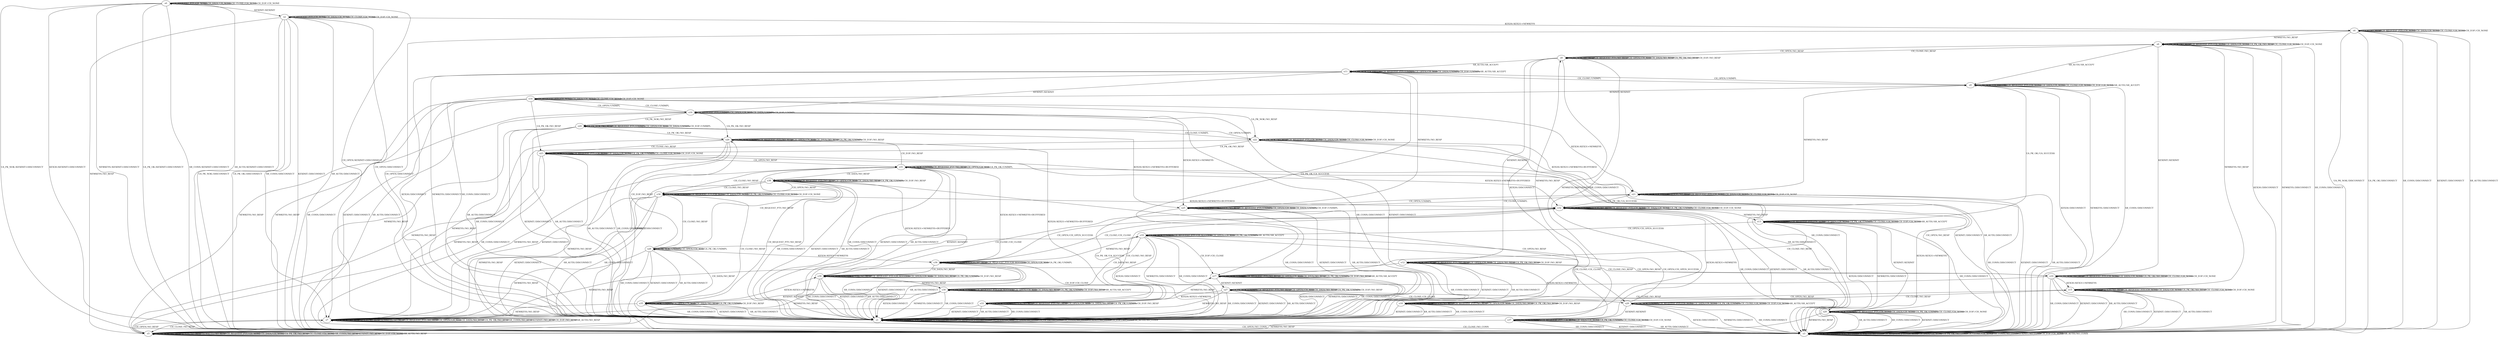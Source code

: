 digraph G {
label=""
s0
s1
s2
s3
s4
s5
s6
s7
s8
s9
s10
s11
s12
s13
s14
s15
s16
s17
s18
s19
s20
s21
s22
s23
s24
s25
s26
s27
s28
s29
s30
s31
s32
s33
s34
s35
s36
s37
s38
s39
s0 [label="s0"];
s0 -> s3[label=<<table border="0" cellpadding="1" cellspacing="0"><tr><td>UA_PK_NOK</td><td>/</td><td>KEXINIT+DISCONNECT</td></tr></table>>]
s0 -> s3[label=<<table border="0" cellpadding="1" cellspacing="0"><tr><td>KEX30</td><td>/</td><td>KEXINIT+DISCONNECT</td></tr></table>>]
s0 -> s3[label=<<table border="0" cellpadding="1" cellspacing="0"><tr><td>NEWKEYS</td><td>/</td><td>KEXINIT+DISCONNECT</td></tr></table>>]
s0 -> s0[label=<<table border="0" cellpadding="1" cellspacing="0"><tr><td>CH_REQUEST_PTY</td><td>/</td><td>CH_NONE</td></tr></table>>]
s0 -> s1[label=<<table border="0" cellpadding="1" cellspacing="0"><tr><td>CH_OPEN</td><td>/</td><td>KEXINIT+DISCONNECT</td></tr></table>>]
s0 -> s0[label=<<table border="0" cellpadding="1" cellspacing="0"><tr><td>CH_DATA</td><td>/</td><td>CH_NONE</td></tr></table>>]
s0 -> s3[label=<<table border="0" cellpadding="1" cellspacing="0"><tr><td>UA_PK_OK</td><td>/</td><td>KEXINIT+DISCONNECT</td></tr></table>>]
s0 -> s0[label=<<table border="0" cellpadding="1" cellspacing="0"><tr><td>CH_CLOSE</td><td>/</td><td>CH_NONE</td></tr></table>>]
s0 -> s3[label=<<table border="0" cellpadding="1" cellspacing="0"><tr><td>SR_CONN</td><td>/</td><td>KEXINIT+DISCONNECT</td></tr></table>>]
s0 -> s2[label=<<table border="0" cellpadding="1" cellspacing="0"><tr><td>KEXINIT</td><td>/</td><td>KEXINIT</td></tr></table>>]
s0 -> s0[label=<<table border="0" cellpadding="1" cellspacing="0"><tr><td>CH_EOF</td><td>/</td><td>CH_NONE</td></tr></table>>]
s0 -> s3[label=<<table border="0" cellpadding="1" cellspacing="0"><tr><td>SR_AUTH</td><td>/</td><td>KEXINIT+DISCONNECT</td></tr></table>>]
s1 [label="s1"];
s1 -> s1[label=<<table border="0" cellpadding="1" cellspacing="0"><tr><td>UA_PK_NOK</td><td>/</td><td>NO_CONN</td></tr></table>>]
s1 -> s1[label=<<table border="0" cellpadding="1" cellspacing="0"><tr><td>KEX30</td><td>/</td><td>NO_CONN</td></tr></table>>]
s1 -> s1[label=<<table border="0" cellpadding="1" cellspacing="0"><tr><td>NEWKEYS</td><td>/</td><td>NO_CONN</td></tr></table>>]
s1 -> s1[label=<<table border="0" cellpadding="1" cellspacing="0"><tr><td>CH_REQUEST_PTY</td><td>/</td><td>NO_CONN</td></tr></table>>]
s1 -> s1[label=<<table border="0" cellpadding="1" cellspacing="0"><tr><td>CH_OPEN</td><td>/</td><td>CH_MAX</td></tr></table>>]
s1 -> s1[label=<<table border="0" cellpadding="1" cellspacing="0"><tr><td>CH_DATA</td><td>/</td><td>NO_CONN</td></tr></table>>]
s1 -> s1[label=<<table border="0" cellpadding="1" cellspacing="0"><tr><td>UA_PK_OK</td><td>/</td><td>NO_CONN</td></tr></table>>]
s1 -> s3[label=<<table border="0" cellpadding="1" cellspacing="0"><tr><td>CH_CLOSE</td><td>/</td><td>NO_CONN</td></tr></table>>]
s1 -> s1[label=<<table border="0" cellpadding="1" cellspacing="0"><tr><td>SR_CONN</td><td>/</td><td>NO_CONN</td></tr></table>>]
s1 -> s1[label=<<table border="0" cellpadding="1" cellspacing="0"><tr><td>KEXINIT</td><td>/</td><td>NO_CONN</td></tr></table>>]
s1 -> s1[label=<<table border="0" cellpadding="1" cellspacing="0"><tr><td>CH_EOF</td><td>/</td><td>NO_CONN</td></tr></table>>]
s1 -> s1[label=<<table border="0" cellpadding="1" cellspacing="0"><tr><td>SR_AUTH</td><td>/</td><td>NO_CONN</td></tr></table>>]
s2 [label="s2"];
s2 -> s3[label=<<table border="0" cellpadding="1" cellspacing="0"><tr><td>UA_PK_NOK</td><td>/</td><td>DISCONNECT</td></tr></table>>]
s2 -> s4[label=<<table border="0" cellpadding="1" cellspacing="0"><tr><td>KEX30</td><td>/</td><td>KEX31+NEWKEYS</td></tr></table>>]
s2 -> s5[label=<<table border="0" cellpadding="1" cellspacing="0"><tr><td>NEWKEYS</td><td>/</td><td>NO_RESP</td></tr></table>>]
s2 -> s2[label=<<table border="0" cellpadding="1" cellspacing="0"><tr><td>CH_REQUEST_PTY</td><td>/</td><td>CH_NONE</td></tr></table>>]
s2 -> s1[label=<<table border="0" cellpadding="1" cellspacing="0"><tr><td>CH_OPEN</td><td>/</td><td>DISCONNECT</td></tr></table>>]
s2 -> s2[label=<<table border="0" cellpadding="1" cellspacing="0"><tr><td>CH_DATA</td><td>/</td><td>CH_NONE</td></tr></table>>]
s2 -> s3[label=<<table border="0" cellpadding="1" cellspacing="0"><tr><td>UA_PK_OK</td><td>/</td><td>DISCONNECT</td></tr></table>>]
s2 -> s2[label=<<table border="0" cellpadding="1" cellspacing="0"><tr><td>CH_CLOSE</td><td>/</td><td>CH_NONE</td></tr></table>>]
s2 -> s3[label=<<table border="0" cellpadding="1" cellspacing="0"><tr><td>SR_CONN</td><td>/</td><td>DISCONNECT</td></tr></table>>]
s2 -> s3[label=<<table border="0" cellpadding="1" cellspacing="0"><tr><td>KEXINIT</td><td>/</td><td>DISCONNECT</td></tr></table>>]
s2 -> s2[label=<<table border="0" cellpadding="1" cellspacing="0"><tr><td>CH_EOF</td><td>/</td><td>CH_NONE</td></tr></table>>]
s2 -> s3[label=<<table border="0" cellpadding="1" cellspacing="0"><tr><td>SR_AUTH</td><td>/</td><td>DISCONNECT</td></tr></table>>]
s3 [label="s3"];
s3 -> s3[label=<<table border="0" cellpadding="1" cellspacing="0"><tr><td>UA_PK_NOK</td><td>/</td><td>NO_CONN</td></tr></table>>]
s3 -> s3[label=<<table border="0" cellpadding="1" cellspacing="0"><tr><td>KEX30</td><td>/</td><td>NO_CONN</td></tr></table>>]
s3 -> s3[label=<<table border="0" cellpadding="1" cellspacing="0"><tr><td>NEWKEYS</td><td>/</td><td>NO_CONN</td></tr></table>>]
s3 -> s3[label=<<table border="0" cellpadding="1" cellspacing="0"><tr><td>CH_REQUEST_PTY</td><td>/</td><td>CH_NONE</td></tr></table>>]
s3 -> s1[label=<<table border="0" cellpadding="1" cellspacing="0"><tr><td>CH_OPEN</td><td>/</td><td>NO_CONN</td></tr></table>>]
s3 -> s3[label=<<table border="0" cellpadding="1" cellspacing="0"><tr><td>CH_DATA</td><td>/</td><td>CH_NONE</td></tr></table>>]
s3 -> s3[label=<<table border="0" cellpadding="1" cellspacing="0"><tr><td>UA_PK_OK</td><td>/</td><td>NO_CONN</td></tr></table>>]
s3 -> s3[label=<<table border="0" cellpadding="1" cellspacing="0"><tr><td>CH_CLOSE</td><td>/</td><td>CH_NONE</td></tr></table>>]
s3 -> s3[label=<<table border="0" cellpadding="1" cellspacing="0"><tr><td>SR_CONN</td><td>/</td><td>NO_CONN</td></tr></table>>]
s3 -> s3[label=<<table border="0" cellpadding="1" cellspacing="0"><tr><td>KEXINIT</td><td>/</td><td>NO_CONN</td></tr></table>>]
s3 -> s3[label=<<table border="0" cellpadding="1" cellspacing="0"><tr><td>CH_EOF</td><td>/</td><td>CH_NONE</td></tr></table>>]
s3 -> s3[label=<<table border="0" cellpadding="1" cellspacing="0"><tr><td>SR_AUTH</td><td>/</td><td>NO_CONN</td></tr></table>>]
s4 [label="s4"];
s4 -> s3[label=<<table border="0" cellpadding="1" cellspacing="0"><tr><td>UA_PK_NOK</td><td>/</td><td>DISCONNECT</td></tr></table>>]
s4 -> s4[label=<<table border="0" cellpadding="1" cellspacing="0"><tr><td>KEX30</td><td>/</td><td>NO_RESP</td></tr></table>>]
s4 -> s6[label=<<table border="0" cellpadding="1" cellspacing="0"><tr><td>NEWKEYS</td><td>/</td><td>NO_RESP</td></tr></table>>]
s4 -> s4[label=<<table border="0" cellpadding="1" cellspacing="0"><tr><td>CH_REQUEST_PTY</td><td>/</td><td>CH_NONE</td></tr></table>>]
s4 -> s1[label=<<table border="0" cellpadding="1" cellspacing="0"><tr><td>CH_OPEN</td><td>/</td><td>DISCONNECT</td></tr></table>>]
s4 -> s4[label=<<table border="0" cellpadding="1" cellspacing="0"><tr><td>CH_DATA</td><td>/</td><td>CH_NONE</td></tr></table>>]
s4 -> s3[label=<<table border="0" cellpadding="1" cellspacing="0"><tr><td>UA_PK_OK</td><td>/</td><td>DISCONNECT</td></tr></table>>]
s4 -> s4[label=<<table border="0" cellpadding="1" cellspacing="0"><tr><td>CH_CLOSE</td><td>/</td><td>CH_NONE</td></tr></table>>]
s4 -> s3[label=<<table border="0" cellpadding="1" cellspacing="0"><tr><td>SR_CONN</td><td>/</td><td>DISCONNECT</td></tr></table>>]
s4 -> s3[label=<<table border="0" cellpadding="1" cellspacing="0"><tr><td>KEXINIT</td><td>/</td><td>DISCONNECT</td></tr></table>>]
s4 -> s4[label=<<table border="0" cellpadding="1" cellspacing="0"><tr><td>CH_EOF</td><td>/</td><td>CH_NONE</td></tr></table>>]
s4 -> s3[label=<<table border="0" cellpadding="1" cellspacing="0"><tr><td>SR_AUTH</td><td>/</td><td>DISCONNECT</td></tr></table>>]
s5 [label="s5"];
s5 -> s5[label=<<table border="0" cellpadding="1" cellspacing="0"><tr><td>UA_PK_NOK</td><td>/</td><td>NO_RESP</td></tr></table>>]
s5 -> s5[label=<<table border="0" cellpadding="1" cellspacing="0"><tr><td>KEX30</td><td>/</td><td>NO_RESP</td></tr></table>>]
s5 -> s5[label=<<table border="0" cellpadding="1" cellspacing="0"><tr><td>NEWKEYS</td><td>/</td><td>NO_RESP</td></tr></table>>]
s5 -> s5[label=<<table border="0" cellpadding="1" cellspacing="0"><tr><td>CH_REQUEST_PTY</td><td>/</td><td>CH_NONE</td></tr></table>>]
s5 -> s7[label=<<table border="0" cellpadding="1" cellspacing="0"><tr><td>CH_OPEN</td><td>/</td><td>NO_RESP</td></tr></table>>]
s5 -> s5[label=<<table border="0" cellpadding="1" cellspacing="0"><tr><td>CH_DATA</td><td>/</td><td>CH_NONE</td></tr></table>>]
s5 -> s5[label=<<table border="0" cellpadding="1" cellspacing="0"><tr><td>UA_PK_OK</td><td>/</td><td>NO_RESP</td></tr></table>>]
s5 -> s5[label=<<table border="0" cellpadding="1" cellspacing="0"><tr><td>CH_CLOSE</td><td>/</td><td>CH_NONE</td></tr></table>>]
s5 -> s5[label=<<table border="0" cellpadding="1" cellspacing="0"><tr><td>SR_CONN</td><td>/</td><td>NO_RESP</td></tr></table>>]
s5 -> s5[label=<<table border="0" cellpadding="1" cellspacing="0"><tr><td>KEXINIT</td><td>/</td><td>NO_RESP</td></tr></table>>]
s5 -> s5[label=<<table border="0" cellpadding="1" cellspacing="0"><tr><td>CH_EOF</td><td>/</td><td>CH_NONE</td></tr></table>>]
s5 -> s5[label=<<table border="0" cellpadding="1" cellspacing="0"><tr><td>SR_AUTH</td><td>/</td><td>NO_RESP</td></tr></table>>]
s6 [label="s6"];
s6 -> s6[label=<<table border="0" cellpadding="1" cellspacing="0"><tr><td>UA_PK_NOK</td><td>/</td><td>NO_RESP</td></tr></table>>]
s6 -> s3[label=<<table border="0" cellpadding="1" cellspacing="0"><tr><td>KEX30</td><td>/</td><td>DISCONNECT</td></tr></table>>]
s6 -> s3[label=<<table border="0" cellpadding="1" cellspacing="0"><tr><td>NEWKEYS</td><td>/</td><td>DISCONNECT</td></tr></table>>]
s6 -> s6[label=<<table border="0" cellpadding="1" cellspacing="0"><tr><td>CH_REQUEST_PTY</td><td>/</td><td>CH_NONE</td></tr></table>>]
s6 -> s8[label=<<table border="0" cellpadding="1" cellspacing="0"><tr><td>CH_OPEN</td><td>/</td><td>NO_RESP</td></tr></table>>]
s6 -> s6[label=<<table border="0" cellpadding="1" cellspacing="0"><tr><td>CH_DATA</td><td>/</td><td>CH_NONE</td></tr></table>>]
s6 -> s6[label=<<table border="0" cellpadding="1" cellspacing="0"><tr><td>UA_PK_OK</td><td>/</td><td>NO_RESP</td></tr></table>>]
s6 -> s6[label=<<table border="0" cellpadding="1" cellspacing="0"><tr><td>CH_CLOSE</td><td>/</td><td>CH_NONE</td></tr></table>>]
s6 -> s3[label=<<table border="0" cellpadding="1" cellspacing="0"><tr><td>SR_CONN</td><td>/</td><td>DISCONNECT</td></tr></table>>]
s6 -> s10[label=<<table border="0" cellpadding="1" cellspacing="0"><tr><td>KEXINIT</td><td>/</td><td>KEXINIT</td></tr></table>>]
s6 -> s6[label=<<table border="0" cellpadding="1" cellspacing="0"><tr><td>CH_EOF</td><td>/</td><td>CH_NONE</td></tr></table>>]
s6 -> s9[label=<<table border="0" cellpadding="1" cellspacing="0"><tr><td>SR_AUTH</td><td>/</td><td>SR_ACCEPT</td></tr></table>>]
s7 [label="s7"];
s7 -> s7[label=<<table border="0" cellpadding="1" cellspacing="0"><tr><td>UA_PK_NOK</td><td>/</td><td>NO_RESP</td></tr></table>>]
s7 -> s7[label=<<table border="0" cellpadding="1" cellspacing="0"><tr><td>KEX30</td><td>/</td><td>NO_RESP</td></tr></table>>]
s7 -> s7[label=<<table border="0" cellpadding="1" cellspacing="0"><tr><td>NEWKEYS</td><td>/</td><td>NO_RESP</td></tr></table>>]
s7 -> s7[label=<<table border="0" cellpadding="1" cellspacing="0"><tr><td>CH_REQUEST_PTY</td><td>/</td><td>NO_RESP</td></tr></table>>]
s7 -> s7[label=<<table border="0" cellpadding="1" cellspacing="0"><tr><td>CH_OPEN</td><td>/</td><td>CH_MAX</td></tr></table>>]
s7 -> s7[label=<<table border="0" cellpadding="1" cellspacing="0"><tr><td>CH_DATA</td><td>/</td><td>NO_RESP</td></tr></table>>]
s7 -> s7[label=<<table border="0" cellpadding="1" cellspacing="0"><tr><td>UA_PK_OK</td><td>/</td><td>NO_RESP</td></tr></table>>]
s7 -> s5[label=<<table border="0" cellpadding="1" cellspacing="0"><tr><td>CH_CLOSE</td><td>/</td><td>NO_RESP</td></tr></table>>]
s7 -> s7[label=<<table border="0" cellpadding="1" cellspacing="0"><tr><td>SR_CONN</td><td>/</td><td>NO_RESP</td></tr></table>>]
s7 -> s7[label=<<table border="0" cellpadding="1" cellspacing="0"><tr><td>KEXINIT</td><td>/</td><td>NO_RESP</td></tr></table>>]
s7 -> s7[label=<<table border="0" cellpadding="1" cellspacing="0"><tr><td>CH_EOF</td><td>/</td><td>NO_RESP</td></tr></table>>]
s7 -> s7[label=<<table border="0" cellpadding="1" cellspacing="0"><tr><td>SR_AUTH</td><td>/</td><td>NO_RESP</td></tr></table>>]
s8 [label="s8"];
s8 -> s8[label=<<table border="0" cellpadding="1" cellspacing="0"><tr><td>UA_PK_NOK</td><td>/</td><td>NO_RESP</td></tr></table>>]
s8 -> s1[label=<<table border="0" cellpadding="1" cellspacing="0"><tr><td>KEX30</td><td>/</td><td>DISCONNECT</td></tr></table>>]
s8 -> s1[label=<<table border="0" cellpadding="1" cellspacing="0"><tr><td>NEWKEYS</td><td>/</td><td>DISCONNECT</td></tr></table>>]
s8 -> s8[label=<<table border="0" cellpadding="1" cellspacing="0"><tr><td>CH_REQUEST_PTY</td><td>/</td><td>NO_RESP</td></tr></table>>]
s8 -> s8[label=<<table border="0" cellpadding="1" cellspacing="0"><tr><td>CH_OPEN</td><td>/</td><td>CH_MAX</td></tr></table>>]
s8 -> s8[label=<<table border="0" cellpadding="1" cellspacing="0"><tr><td>CH_DATA</td><td>/</td><td>NO_RESP</td></tr></table>>]
s8 -> s8[label=<<table border="0" cellpadding="1" cellspacing="0"><tr><td>UA_PK_OK</td><td>/</td><td>NO_RESP</td></tr></table>>]
s8 -> s6[label=<<table border="0" cellpadding="1" cellspacing="0"><tr><td>CH_CLOSE</td><td>/</td><td>NO_RESP</td></tr></table>>]
s8 -> s1[label=<<table border="0" cellpadding="1" cellspacing="0"><tr><td>SR_CONN</td><td>/</td><td>DISCONNECT</td></tr></table>>]
s8 -> s12[label=<<table border="0" cellpadding="1" cellspacing="0"><tr><td>KEXINIT</td><td>/</td><td>KEXINIT</td></tr></table>>]
s8 -> s8[label=<<table border="0" cellpadding="1" cellspacing="0"><tr><td>CH_EOF</td><td>/</td><td>NO_RESP</td></tr></table>>]
s8 -> s11[label=<<table border="0" cellpadding="1" cellspacing="0"><tr><td>SR_AUTH</td><td>/</td><td>SR_ACCEPT</td></tr></table>>]
s9 [label="s9"];
s9 -> s9[label=<<table border="0" cellpadding="1" cellspacing="0"><tr><td>UA_PK_NOK</td><td>/</td><td>UA_FAILURE</td></tr></table>>]
s9 -> s3[label=<<table border="0" cellpadding="1" cellspacing="0"><tr><td>KEX30</td><td>/</td><td>DISCONNECT</td></tr></table>>]
s9 -> s3[label=<<table border="0" cellpadding="1" cellspacing="0"><tr><td>NEWKEYS</td><td>/</td><td>DISCONNECT</td></tr></table>>]
s9 -> s9[label=<<table border="0" cellpadding="1" cellspacing="0"><tr><td>CH_REQUEST_PTY</td><td>/</td><td>CH_NONE</td></tr></table>>]
s9 -> s11[label=<<table border="0" cellpadding="1" cellspacing="0"><tr><td>CH_OPEN</td><td>/</td><td>UNIMPL</td></tr></table>>]
s9 -> s9[label=<<table border="0" cellpadding="1" cellspacing="0"><tr><td>CH_DATA</td><td>/</td><td>CH_NONE</td></tr></table>>]
s9 -> s13[label=<<table border="0" cellpadding="1" cellspacing="0"><tr><td>UA_PK_OK</td><td>/</td><td>UA_SUCCESS</td></tr></table>>]
s9 -> s9[label=<<table border="0" cellpadding="1" cellspacing="0"><tr><td>CH_CLOSE</td><td>/</td><td>CH_NONE</td></tr></table>>]
s9 -> s3[label=<<table border="0" cellpadding="1" cellspacing="0"><tr><td>SR_CONN</td><td>/</td><td>DISCONNECT</td></tr></table>>]
s9 -> s14[label=<<table border="0" cellpadding="1" cellspacing="0"><tr><td>KEXINIT</td><td>/</td><td>KEXINIT</td></tr></table>>]
s9 -> s9[label=<<table border="0" cellpadding="1" cellspacing="0"><tr><td>CH_EOF</td><td>/</td><td>CH_NONE</td></tr></table>>]
s9 -> s9[label=<<table border="0" cellpadding="1" cellspacing="0"><tr><td>SR_AUTH</td><td>/</td><td>SR_ACCEPT</td></tr></table>>]
s10 [label="s10"];
s10 -> s10[label=<<table border="0" cellpadding="1" cellspacing="0"><tr><td>UA_PK_NOK</td><td>/</td><td>NO_RESP</td></tr></table>>]
s10 -> s15[label=<<table border="0" cellpadding="1" cellspacing="0"><tr><td>KEX30</td><td>/</td><td>KEX31+NEWKEYS</td></tr></table>>]
s10 -> s5[label=<<table border="0" cellpadding="1" cellspacing="0"><tr><td>NEWKEYS</td><td>/</td><td>NO_RESP</td></tr></table>>]
s10 -> s10[label=<<table border="0" cellpadding="1" cellspacing="0"><tr><td>CH_REQUEST_PTY</td><td>/</td><td>CH_NONE</td></tr></table>>]
s10 -> s12[label=<<table border="0" cellpadding="1" cellspacing="0"><tr><td>CH_OPEN</td><td>/</td><td>NO_RESP</td></tr></table>>]
s10 -> s10[label=<<table border="0" cellpadding="1" cellspacing="0"><tr><td>CH_DATA</td><td>/</td><td>CH_NONE</td></tr></table>>]
s10 -> s10[label=<<table border="0" cellpadding="1" cellspacing="0"><tr><td>UA_PK_OK</td><td>/</td><td>NO_RESP</td></tr></table>>]
s10 -> s10[label=<<table border="0" cellpadding="1" cellspacing="0"><tr><td>CH_CLOSE</td><td>/</td><td>CH_NONE</td></tr></table>>]
s10 -> s3[label=<<table border="0" cellpadding="1" cellspacing="0"><tr><td>SR_CONN</td><td>/</td><td>DISCONNECT</td></tr></table>>]
s10 -> s3[label=<<table border="0" cellpadding="1" cellspacing="0"><tr><td>KEXINIT</td><td>/</td><td>DISCONNECT</td></tr></table>>]
s10 -> s10[label=<<table border="0" cellpadding="1" cellspacing="0"><tr><td>CH_EOF</td><td>/</td><td>CH_NONE</td></tr></table>>]
s10 -> s3[label=<<table border="0" cellpadding="1" cellspacing="0"><tr><td>SR_AUTH</td><td>/</td><td>DISCONNECT</td></tr></table>>]
s11 [label="s11"];
s11 -> s11[label=<<table border="0" cellpadding="1" cellspacing="0"><tr><td>UA_PK_NOK</td><td>/</td><td>UA_FAILURE</td></tr></table>>]
s11 -> s1[label=<<table border="0" cellpadding="1" cellspacing="0"><tr><td>KEX30</td><td>/</td><td>DISCONNECT</td></tr></table>>]
s11 -> s1[label=<<table border="0" cellpadding="1" cellspacing="0"><tr><td>NEWKEYS</td><td>/</td><td>DISCONNECT</td></tr></table>>]
s11 -> s11[label=<<table border="0" cellpadding="1" cellspacing="0"><tr><td>CH_REQUEST_PTY</td><td>/</td><td>UNIMPL</td></tr></table>>]
s11 -> s11[label=<<table border="0" cellpadding="1" cellspacing="0"><tr><td>CH_OPEN</td><td>/</td><td>CH_MAX</td></tr></table>>]
s11 -> s11[label=<<table border="0" cellpadding="1" cellspacing="0"><tr><td>CH_DATA</td><td>/</td><td>UNIMPL</td></tr></table>>]
s11 -> s17[label=<<table border="0" cellpadding="1" cellspacing="0"><tr><td>UA_PK_OK</td><td>/</td><td>UA_SUCCESS</td></tr></table>>]
s11 -> s9[label=<<table border="0" cellpadding="1" cellspacing="0"><tr><td>CH_CLOSE</td><td>/</td><td>UNIMPL</td></tr></table>>]
s11 -> s1[label=<<table border="0" cellpadding="1" cellspacing="0"><tr><td>SR_CONN</td><td>/</td><td>DISCONNECT</td></tr></table>>]
s11 -> s16[label=<<table border="0" cellpadding="1" cellspacing="0"><tr><td>KEXINIT</td><td>/</td><td>KEXINIT</td></tr></table>>]
s11 -> s11[label=<<table border="0" cellpadding="1" cellspacing="0"><tr><td>CH_EOF</td><td>/</td><td>UNIMPL</td></tr></table>>]
s11 -> s11[label=<<table border="0" cellpadding="1" cellspacing="0"><tr><td>SR_AUTH</td><td>/</td><td>SR_ACCEPT</td></tr></table>>]
s12 [label="s12"];
s12 -> s12[label=<<table border="0" cellpadding="1" cellspacing="0"><tr><td>UA_PK_NOK</td><td>/</td><td>NO_RESP</td></tr></table>>]
s12 -> s18[label=<<table border="0" cellpadding="1" cellspacing="0"><tr><td>KEX30</td><td>/</td><td>KEX31+NEWKEYS</td></tr></table>>]
s12 -> s7[label=<<table border="0" cellpadding="1" cellspacing="0"><tr><td>NEWKEYS</td><td>/</td><td>NO_RESP</td></tr></table>>]
s12 -> s12[label=<<table border="0" cellpadding="1" cellspacing="0"><tr><td>CH_REQUEST_PTY</td><td>/</td><td>NO_RESP</td></tr></table>>]
s12 -> s12[label=<<table border="0" cellpadding="1" cellspacing="0"><tr><td>CH_OPEN</td><td>/</td><td>CH_MAX</td></tr></table>>]
s12 -> s12[label=<<table border="0" cellpadding="1" cellspacing="0"><tr><td>CH_DATA</td><td>/</td><td>NO_RESP</td></tr></table>>]
s12 -> s12[label=<<table border="0" cellpadding="1" cellspacing="0"><tr><td>UA_PK_OK</td><td>/</td><td>NO_RESP</td></tr></table>>]
s12 -> s10[label=<<table border="0" cellpadding="1" cellspacing="0"><tr><td>CH_CLOSE</td><td>/</td><td>NO_RESP</td></tr></table>>]
s12 -> s1[label=<<table border="0" cellpadding="1" cellspacing="0"><tr><td>SR_CONN</td><td>/</td><td>DISCONNECT</td></tr></table>>]
s12 -> s1[label=<<table border="0" cellpadding="1" cellspacing="0"><tr><td>KEXINIT</td><td>/</td><td>DISCONNECT</td></tr></table>>]
s12 -> s12[label=<<table border="0" cellpadding="1" cellspacing="0"><tr><td>CH_EOF</td><td>/</td><td>NO_RESP</td></tr></table>>]
s12 -> s1[label=<<table border="0" cellpadding="1" cellspacing="0"><tr><td>SR_AUTH</td><td>/</td><td>DISCONNECT</td></tr></table>>]
s13 [label="s13"];
s13 -> s13[label=<<table border="0" cellpadding="1" cellspacing="0"><tr><td>UA_PK_NOK</td><td>/</td><td>UNIMPL</td></tr></table>>]
s13 -> s3[label=<<table border="0" cellpadding="1" cellspacing="0"><tr><td>KEX30</td><td>/</td><td>DISCONNECT</td></tr></table>>]
s13 -> s3[label=<<table border="0" cellpadding="1" cellspacing="0"><tr><td>NEWKEYS</td><td>/</td><td>DISCONNECT</td></tr></table>>]
s13 -> s13[label=<<table border="0" cellpadding="1" cellspacing="0"><tr><td>CH_REQUEST_PTY</td><td>/</td><td>CH_NONE</td></tr></table>>]
s13 -> s19[label=<<table border="0" cellpadding="1" cellspacing="0"><tr><td>CH_OPEN</td><td>/</td><td>CH_OPEN_SUCCESS</td></tr></table>>]
s13 -> s13[label=<<table border="0" cellpadding="1" cellspacing="0"><tr><td>CH_DATA</td><td>/</td><td>CH_NONE</td></tr></table>>]
s13 -> s13[label=<<table border="0" cellpadding="1" cellspacing="0"><tr><td>UA_PK_OK</td><td>/</td><td>UNIMPL</td></tr></table>>]
s13 -> s13[label=<<table border="0" cellpadding="1" cellspacing="0"><tr><td>CH_CLOSE</td><td>/</td><td>CH_NONE</td></tr></table>>]
s13 -> s3[label=<<table border="0" cellpadding="1" cellspacing="0"><tr><td>SR_CONN</td><td>/</td><td>DISCONNECT</td></tr></table>>]
s13 -> s20[label=<<table border="0" cellpadding="1" cellspacing="0"><tr><td>KEXINIT</td><td>/</td><td>KEXINIT</td></tr></table>>]
s13 -> s13[label=<<table border="0" cellpadding="1" cellspacing="0"><tr><td>CH_EOF</td><td>/</td><td>CH_NONE</td></tr></table>>]
s13 -> s13[label=<<table border="0" cellpadding="1" cellspacing="0"><tr><td>SR_AUTH</td><td>/</td><td>SR_ACCEPT</td></tr></table>>]
s14 [label="s14"];
s14 -> s22[label=<<table border="0" cellpadding="1" cellspacing="0"><tr><td>UA_PK_NOK</td><td>/</td><td>NO_RESP</td></tr></table>>]
s14 -> s21[label=<<table border="0" cellpadding="1" cellspacing="0"><tr><td>KEX30</td><td>/</td><td>KEX31+NEWKEYS</td></tr></table>>]
s14 -> s5[label=<<table border="0" cellpadding="1" cellspacing="0"><tr><td>NEWKEYS</td><td>/</td><td>NO_RESP</td></tr></table>>]
s14 -> s14[label=<<table border="0" cellpadding="1" cellspacing="0"><tr><td>CH_REQUEST_PTY</td><td>/</td><td>CH_NONE</td></tr></table>>]
s14 -> s16[label=<<table border="0" cellpadding="1" cellspacing="0"><tr><td>CH_OPEN</td><td>/</td><td>UNIMPL</td></tr></table>>]
s14 -> s14[label=<<table border="0" cellpadding="1" cellspacing="0"><tr><td>CH_DATA</td><td>/</td><td>CH_NONE</td></tr></table>>]
s14 -> s23[label=<<table border="0" cellpadding="1" cellspacing="0"><tr><td>UA_PK_OK</td><td>/</td><td>NO_RESP</td></tr></table>>]
s14 -> s14[label=<<table border="0" cellpadding="1" cellspacing="0"><tr><td>CH_CLOSE</td><td>/</td><td>CH_NONE</td></tr></table>>]
s14 -> s3[label=<<table border="0" cellpadding="1" cellspacing="0"><tr><td>SR_CONN</td><td>/</td><td>DISCONNECT</td></tr></table>>]
s14 -> s3[label=<<table border="0" cellpadding="1" cellspacing="0"><tr><td>KEXINIT</td><td>/</td><td>DISCONNECT</td></tr></table>>]
s14 -> s14[label=<<table border="0" cellpadding="1" cellspacing="0"><tr><td>CH_EOF</td><td>/</td><td>CH_NONE</td></tr></table>>]
s14 -> s3[label=<<table border="0" cellpadding="1" cellspacing="0"><tr><td>SR_AUTH</td><td>/</td><td>DISCONNECT</td></tr></table>>]
s15 [label="s15"];
s15 -> s15[label=<<table border="0" cellpadding="1" cellspacing="0"><tr><td>UA_PK_NOK</td><td>/</td><td>NO_RESP</td></tr></table>>]
s15 -> s15[label=<<table border="0" cellpadding="1" cellspacing="0"><tr><td>KEX30</td><td>/</td><td>NO_RESP</td></tr></table>>]
s15 -> s6[label=<<table border="0" cellpadding="1" cellspacing="0"><tr><td>NEWKEYS</td><td>/</td><td>NO_RESP</td></tr></table>>]
s15 -> s15[label=<<table border="0" cellpadding="1" cellspacing="0"><tr><td>CH_REQUEST_PTY</td><td>/</td><td>CH_NONE</td></tr></table>>]
s15 -> s18[label=<<table border="0" cellpadding="1" cellspacing="0"><tr><td>CH_OPEN</td><td>/</td><td>NO_RESP</td></tr></table>>]
s15 -> s15[label=<<table border="0" cellpadding="1" cellspacing="0"><tr><td>CH_DATA</td><td>/</td><td>CH_NONE</td></tr></table>>]
s15 -> s15[label=<<table border="0" cellpadding="1" cellspacing="0"><tr><td>UA_PK_OK</td><td>/</td><td>NO_RESP</td></tr></table>>]
s15 -> s15[label=<<table border="0" cellpadding="1" cellspacing="0"><tr><td>CH_CLOSE</td><td>/</td><td>CH_NONE</td></tr></table>>]
s15 -> s3[label=<<table border="0" cellpadding="1" cellspacing="0"><tr><td>SR_CONN</td><td>/</td><td>DISCONNECT</td></tr></table>>]
s15 -> s3[label=<<table border="0" cellpadding="1" cellspacing="0"><tr><td>KEXINIT</td><td>/</td><td>DISCONNECT</td></tr></table>>]
s15 -> s15[label=<<table border="0" cellpadding="1" cellspacing="0"><tr><td>CH_EOF</td><td>/</td><td>CH_NONE</td></tr></table>>]
s15 -> s3[label=<<table border="0" cellpadding="1" cellspacing="0"><tr><td>SR_AUTH</td><td>/</td><td>DISCONNECT</td></tr></table>>]
s16 [label="s16"];
s16 -> s24[label=<<table border="0" cellpadding="1" cellspacing="0"><tr><td>UA_PK_NOK</td><td>/</td><td>NO_RESP</td></tr></table>>]
s16 -> s25[label=<<table border="0" cellpadding="1" cellspacing="0"><tr><td>KEX30</td><td>/</td><td>KEX31+NEWKEYS</td></tr></table>>]
s16 -> s7[label=<<table border="0" cellpadding="1" cellspacing="0"><tr><td>NEWKEYS</td><td>/</td><td>NO_RESP</td></tr></table>>]
s16 -> s16[label=<<table border="0" cellpadding="1" cellspacing="0"><tr><td>CH_REQUEST_PTY</td><td>/</td><td>UNIMPL</td></tr></table>>]
s16 -> s16[label=<<table border="0" cellpadding="1" cellspacing="0"><tr><td>CH_OPEN</td><td>/</td><td>CH_MAX</td></tr></table>>]
s16 -> s16[label=<<table border="0" cellpadding="1" cellspacing="0"><tr><td>CH_DATA</td><td>/</td><td>UNIMPL</td></tr></table>>]
s16 -> s26[label=<<table border="0" cellpadding="1" cellspacing="0"><tr><td>UA_PK_OK</td><td>/</td><td>NO_RESP</td></tr></table>>]
s16 -> s14[label=<<table border="0" cellpadding="1" cellspacing="0"><tr><td>CH_CLOSE</td><td>/</td><td>UNIMPL</td></tr></table>>]
s16 -> s1[label=<<table border="0" cellpadding="1" cellspacing="0"><tr><td>SR_CONN</td><td>/</td><td>DISCONNECT</td></tr></table>>]
s16 -> s1[label=<<table border="0" cellpadding="1" cellspacing="0"><tr><td>KEXINIT</td><td>/</td><td>DISCONNECT</td></tr></table>>]
s16 -> s16[label=<<table border="0" cellpadding="1" cellspacing="0"><tr><td>CH_EOF</td><td>/</td><td>UNIMPL</td></tr></table>>]
s16 -> s1[label=<<table border="0" cellpadding="1" cellspacing="0"><tr><td>SR_AUTH</td><td>/</td><td>DISCONNECT</td></tr></table>>]
s17 [label="s17"];
s17 -> s17[label=<<table border="0" cellpadding="1" cellspacing="0"><tr><td>UA_PK_NOK</td><td>/</td><td>UNIMPL</td></tr></table>>]
s17 -> s1[label=<<table border="0" cellpadding="1" cellspacing="0"><tr><td>KEX30</td><td>/</td><td>DISCONNECT</td></tr></table>>]
s17 -> s1[label=<<table border="0" cellpadding="1" cellspacing="0"><tr><td>NEWKEYS</td><td>/</td><td>DISCONNECT</td></tr></table>>]
s17 -> s17[label=<<table border="0" cellpadding="1" cellspacing="0"><tr><td>CH_REQUEST_PTY</td><td>/</td><td>NO_RESP</td></tr></table>>]
s17 -> s17[label=<<table border="0" cellpadding="1" cellspacing="0"><tr><td>CH_OPEN</td><td>/</td><td>CH_MAX</td></tr></table>>]
s17 -> s17[label=<<table border="0" cellpadding="1" cellspacing="0"><tr><td>CH_DATA</td><td>/</td><td>NO_RESP</td></tr></table>>]
s17 -> s17[label=<<table border="0" cellpadding="1" cellspacing="0"><tr><td>UA_PK_OK</td><td>/</td><td>UNIMPL</td></tr></table>>]
s17 -> s13[label=<<table border="0" cellpadding="1" cellspacing="0"><tr><td>CH_CLOSE</td><td>/</td><td>NO_RESP</td></tr></table>>]
s17 -> s1[label=<<table border="0" cellpadding="1" cellspacing="0"><tr><td>SR_CONN</td><td>/</td><td>DISCONNECT</td></tr></table>>]
s17 -> s27[label=<<table border="0" cellpadding="1" cellspacing="0"><tr><td>KEXINIT</td><td>/</td><td>KEXINIT</td></tr></table>>]
s17 -> s17[label=<<table border="0" cellpadding="1" cellspacing="0"><tr><td>CH_EOF</td><td>/</td><td>NO_RESP</td></tr></table>>]
s17 -> s17[label=<<table border="0" cellpadding="1" cellspacing="0"><tr><td>SR_AUTH</td><td>/</td><td>SR_ACCEPT</td></tr></table>>]
s18 [label="s18"];
s18 -> s18[label=<<table border="0" cellpadding="1" cellspacing="0"><tr><td>UA_PK_NOK</td><td>/</td><td>NO_RESP</td></tr></table>>]
s18 -> s18[label=<<table border="0" cellpadding="1" cellspacing="0"><tr><td>KEX30</td><td>/</td><td>NO_RESP</td></tr></table>>]
s18 -> s8[label=<<table border="0" cellpadding="1" cellspacing="0"><tr><td>NEWKEYS</td><td>/</td><td>NO_RESP</td></tr></table>>]
s18 -> s18[label=<<table border="0" cellpadding="1" cellspacing="0"><tr><td>CH_REQUEST_PTY</td><td>/</td><td>NO_RESP</td></tr></table>>]
s18 -> s18[label=<<table border="0" cellpadding="1" cellspacing="0"><tr><td>CH_OPEN</td><td>/</td><td>CH_MAX</td></tr></table>>]
s18 -> s18[label=<<table border="0" cellpadding="1" cellspacing="0"><tr><td>CH_DATA</td><td>/</td><td>NO_RESP</td></tr></table>>]
s18 -> s18[label=<<table border="0" cellpadding="1" cellspacing="0"><tr><td>UA_PK_OK</td><td>/</td><td>NO_RESP</td></tr></table>>]
s18 -> s15[label=<<table border="0" cellpadding="1" cellspacing="0"><tr><td>CH_CLOSE</td><td>/</td><td>NO_RESP</td></tr></table>>]
s18 -> s1[label=<<table border="0" cellpadding="1" cellspacing="0"><tr><td>SR_CONN</td><td>/</td><td>DISCONNECT</td></tr></table>>]
s18 -> s1[label=<<table border="0" cellpadding="1" cellspacing="0"><tr><td>KEXINIT</td><td>/</td><td>DISCONNECT</td></tr></table>>]
s18 -> s18[label=<<table border="0" cellpadding="1" cellspacing="0"><tr><td>CH_EOF</td><td>/</td><td>NO_RESP</td></tr></table>>]
s18 -> s1[label=<<table border="0" cellpadding="1" cellspacing="0"><tr><td>SR_AUTH</td><td>/</td><td>DISCONNECT</td></tr></table>>]
s19 [label="s19"];
s19 -> s19[label=<<table border="0" cellpadding="1" cellspacing="0"><tr><td>UA_PK_NOK</td><td>/</td><td>UNIMPL</td></tr></table>>]
s19 -> s1[label=<<table border="0" cellpadding="1" cellspacing="0"><tr><td>KEX30</td><td>/</td><td>DISCONNECT</td></tr></table>>]
s19 -> s1[label=<<table border="0" cellpadding="1" cellspacing="0"><tr><td>NEWKEYS</td><td>/</td><td>DISCONNECT</td></tr></table>>]
s19 -> s19[label=<<table border="0" cellpadding="1" cellspacing="0"><tr><td>CH_REQUEST_PTY</td><td>/</td><td>CH_SUCCESS</td></tr></table>>]
s19 -> s19[label=<<table border="0" cellpadding="1" cellspacing="0"><tr><td>CH_OPEN</td><td>/</td><td>CH_MAX</td></tr></table>>]
s19 -> s30[label=<<table border="0" cellpadding="1" cellspacing="0"><tr><td>CH_DATA</td><td>/</td><td>NO_RESP</td></tr></table>>]
s19 -> s19[label=<<table border="0" cellpadding="1" cellspacing="0"><tr><td>UA_PK_OK</td><td>/</td><td>UNIMPL</td></tr></table>>]
s19 -> s29[label=<<table border="0" cellpadding="1" cellspacing="0"><tr><td>CH_CLOSE</td><td>/</td><td>CH_CLOSE</td></tr></table>>]
s19 -> s1[label=<<table border="0" cellpadding="1" cellspacing="0"><tr><td>SR_CONN</td><td>/</td><td>DISCONNECT</td></tr></table>>]
s19 -> s28[label=<<table border="0" cellpadding="1" cellspacing="0"><tr><td>KEXINIT</td><td>/</td><td>KEXINIT</td></tr></table>>]
s19 -> s17[label=<<table border="0" cellpadding="1" cellspacing="0"><tr><td>CH_EOF</td><td>/</td><td>CH_CLOSE</td></tr></table>>]
s19 -> s19[label=<<table border="0" cellpadding="1" cellspacing="0"><tr><td>SR_AUTH</td><td>/</td><td>SR_ACCEPT</td></tr></table>>]
s20 [label="s20"];
s20 -> s20[label=<<table border="0" cellpadding="1" cellspacing="0"><tr><td>UA_PK_NOK</td><td>/</td><td>UNIMPL</td></tr></table>>]
s20 -> s32[label=<<table border="0" cellpadding="1" cellspacing="0"><tr><td>KEX30</td><td>/</td><td>KEX31+NEWKEYS</td></tr></table>>]
s20 -> s5[label=<<table border="0" cellpadding="1" cellspacing="0"><tr><td>NEWKEYS</td><td>/</td><td>NO_RESP</td></tr></table>>]
s20 -> s20[label=<<table border="0" cellpadding="1" cellspacing="0"><tr><td>CH_REQUEST_PTY</td><td>/</td><td>CH_NONE</td></tr></table>>]
s20 -> s31[label=<<table border="0" cellpadding="1" cellspacing="0"><tr><td>CH_OPEN</td><td>/</td><td>NO_RESP</td></tr></table>>]
s20 -> s20[label=<<table border="0" cellpadding="1" cellspacing="0"><tr><td>CH_DATA</td><td>/</td><td>CH_NONE</td></tr></table>>]
s20 -> s20[label=<<table border="0" cellpadding="1" cellspacing="0"><tr><td>UA_PK_OK</td><td>/</td><td>UNIMPL</td></tr></table>>]
s20 -> s20[label=<<table border="0" cellpadding="1" cellspacing="0"><tr><td>CH_CLOSE</td><td>/</td><td>CH_NONE</td></tr></table>>]
s20 -> s3[label=<<table border="0" cellpadding="1" cellspacing="0"><tr><td>SR_CONN</td><td>/</td><td>DISCONNECT</td></tr></table>>]
s20 -> s3[label=<<table border="0" cellpadding="1" cellspacing="0"><tr><td>KEXINIT</td><td>/</td><td>DISCONNECT</td></tr></table>>]
s20 -> s20[label=<<table border="0" cellpadding="1" cellspacing="0"><tr><td>CH_EOF</td><td>/</td><td>CH_NONE</td></tr></table>>]
s20 -> s3[label=<<table border="0" cellpadding="1" cellspacing="0"><tr><td>SR_AUTH</td><td>/</td><td>DISCONNECT</td></tr></table>>]
s21 [label="s21"];
s21 -> s21[label=<<table border="0" cellpadding="1" cellspacing="0"><tr><td>UA_PK_NOK</td><td>/</td><td>UA_FAILURE</td></tr></table>>]
s21 -> s21[label=<<table border="0" cellpadding="1" cellspacing="0"><tr><td>KEX30</td><td>/</td><td>NO_RESP</td></tr></table>>]
s21 -> s9[label=<<table border="0" cellpadding="1" cellspacing="0"><tr><td>NEWKEYS</td><td>/</td><td>NO_RESP</td></tr></table>>]
s21 -> s21[label=<<table border="0" cellpadding="1" cellspacing="0"><tr><td>CH_REQUEST_PTY</td><td>/</td><td>CH_NONE</td></tr></table>>]
s21 -> s25[label=<<table border="0" cellpadding="1" cellspacing="0"><tr><td>CH_OPEN</td><td>/</td><td>UNIMPL</td></tr></table>>]
s21 -> s21[label=<<table border="0" cellpadding="1" cellspacing="0"><tr><td>CH_DATA</td><td>/</td><td>CH_NONE</td></tr></table>>]
s21 -> s32[label=<<table border="0" cellpadding="1" cellspacing="0"><tr><td>UA_PK_OK</td><td>/</td><td>UA_SUCCESS</td></tr></table>>]
s21 -> s21[label=<<table border="0" cellpadding="1" cellspacing="0"><tr><td>CH_CLOSE</td><td>/</td><td>CH_NONE</td></tr></table>>]
s21 -> s3[label=<<table border="0" cellpadding="1" cellspacing="0"><tr><td>SR_CONN</td><td>/</td><td>DISCONNECT</td></tr></table>>]
s21 -> s3[label=<<table border="0" cellpadding="1" cellspacing="0"><tr><td>KEXINIT</td><td>/</td><td>DISCONNECT</td></tr></table>>]
s21 -> s21[label=<<table border="0" cellpadding="1" cellspacing="0"><tr><td>CH_EOF</td><td>/</td><td>CH_NONE</td></tr></table>>]
s21 -> s3[label=<<table border="0" cellpadding="1" cellspacing="0"><tr><td>SR_AUTH</td><td>/</td><td>DISCONNECT</td></tr></table>>]
s22 [label="s22"];
s22 -> s22[label=<<table border="0" cellpadding="1" cellspacing="0"><tr><td>UA_PK_NOK</td><td>/</td><td>NO_RESP</td></tr></table>>]
s22 -> s21[label=<<table border="0" cellpadding="1" cellspacing="0"><tr><td>KEX30</td><td>/</td><td>KEX31+NEWKEYS+BUFFERED</td></tr></table>>]
s22 -> s5[label=<<table border="0" cellpadding="1" cellspacing="0"><tr><td>NEWKEYS</td><td>/</td><td>NO_RESP</td></tr></table>>]
s22 -> s22[label=<<table border="0" cellpadding="1" cellspacing="0"><tr><td>CH_REQUEST_PTY</td><td>/</td><td>CH_NONE</td></tr></table>>]
s22 -> s24[label=<<table border="0" cellpadding="1" cellspacing="0"><tr><td>CH_OPEN</td><td>/</td><td>UNIMPL</td></tr></table>>]
s22 -> s22[label=<<table border="0" cellpadding="1" cellspacing="0"><tr><td>CH_DATA</td><td>/</td><td>CH_NONE</td></tr></table>>]
s22 -> s23[label=<<table border="0" cellpadding="1" cellspacing="0"><tr><td>UA_PK_OK</td><td>/</td><td>NO_RESP</td></tr></table>>]
s22 -> s22[label=<<table border="0" cellpadding="1" cellspacing="0"><tr><td>CH_CLOSE</td><td>/</td><td>CH_NONE</td></tr></table>>]
s22 -> s3[label=<<table border="0" cellpadding="1" cellspacing="0"><tr><td>SR_CONN</td><td>/</td><td>DISCONNECT</td></tr></table>>]
s22 -> s3[label=<<table border="0" cellpadding="1" cellspacing="0"><tr><td>KEXINIT</td><td>/</td><td>DISCONNECT</td></tr></table>>]
s22 -> s22[label=<<table border="0" cellpadding="1" cellspacing="0"><tr><td>CH_EOF</td><td>/</td><td>CH_NONE</td></tr></table>>]
s22 -> s3[label=<<table border="0" cellpadding="1" cellspacing="0"><tr><td>SR_AUTH</td><td>/</td><td>DISCONNECT</td></tr></table>>]
s23 [label="s23"];
s23 -> s23[label=<<table border="0" cellpadding="1" cellspacing="0"><tr><td>UA_PK_NOK</td><td>/</td><td>UNIMPL</td></tr></table>>]
s23 -> s32[label=<<table border="0" cellpadding="1" cellspacing="0"><tr><td>KEX30</td><td>/</td><td>KEX31+NEWKEYS+BUFFERED</td></tr></table>>]
s23 -> s5[label=<<table border="0" cellpadding="1" cellspacing="0"><tr><td>NEWKEYS</td><td>/</td><td>NO_RESP</td></tr></table>>]
s23 -> s23[label=<<table border="0" cellpadding="1" cellspacing="0"><tr><td>CH_REQUEST_PTY</td><td>/</td><td>CH_NONE</td></tr></table>>]
s23 -> s31[label=<<table border="0" cellpadding="1" cellspacing="0"><tr><td>CH_OPEN</td><td>/</td><td>NO_RESP</td></tr></table>>]
s23 -> s23[label=<<table border="0" cellpadding="1" cellspacing="0"><tr><td>CH_DATA</td><td>/</td><td>CH_NONE</td></tr></table>>]
s23 -> s23[label=<<table border="0" cellpadding="1" cellspacing="0"><tr><td>UA_PK_OK</td><td>/</td><td>UNIMPL</td></tr></table>>]
s23 -> s23[label=<<table border="0" cellpadding="1" cellspacing="0"><tr><td>CH_CLOSE</td><td>/</td><td>CH_NONE</td></tr></table>>]
s23 -> s3[label=<<table border="0" cellpadding="1" cellspacing="0"><tr><td>SR_CONN</td><td>/</td><td>DISCONNECT</td></tr></table>>]
s23 -> s3[label=<<table border="0" cellpadding="1" cellspacing="0"><tr><td>KEXINIT</td><td>/</td><td>DISCONNECT</td></tr></table>>]
s23 -> s23[label=<<table border="0" cellpadding="1" cellspacing="0"><tr><td>CH_EOF</td><td>/</td><td>CH_NONE</td></tr></table>>]
s23 -> s3[label=<<table border="0" cellpadding="1" cellspacing="0"><tr><td>SR_AUTH</td><td>/</td><td>DISCONNECT</td></tr></table>>]
s24 [label="s24"];
s24 -> s24[label=<<table border="0" cellpadding="1" cellspacing="0"><tr><td>UA_PK_NOK</td><td>/</td><td>NO_RESP</td></tr></table>>]
s24 -> s25[label=<<table border="0" cellpadding="1" cellspacing="0"><tr><td>KEX30</td><td>/</td><td>KEX31+NEWKEYS+BUFFERED</td></tr></table>>]
s24 -> s7[label=<<table border="0" cellpadding="1" cellspacing="0"><tr><td>NEWKEYS</td><td>/</td><td>NO_RESP</td></tr></table>>]
s24 -> s24[label=<<table border="0" cellpadding="1" cellspacing="0"><tr><td>CH_REQUEST_PTY</td><td>/</td><td>UNIMPL</td></tr></table>>]
s24 -> s24[label=<<table border="0" cellpadding="1" cellspacing="0"><tr><td>CH_OPEN</td><td>/</td><td>CH_MAX</td></tr></table>>]
s24 -> s24[label=<<table border="0" cellpadding="1" cellspacing="0"><tr><td>CH_DATA</td><td>/</td><td>UNIMPL</td></tr></table>>]
s24 -> s26[label=<<table border="0" cellpadding="1" cellspacing="0"><tr><td>UA_PK_OK</td><td>/</td><td>NO_RESP</td></tr></table>>]
s24 -> s22[label=<<table border="0" cellpadding="1" cellspacing="0"><tr><td>CH_CLOSE</td><td>/</td><td>UNIMPL</td></tr></table>>]
s24 -> s1[label=<<table border="0" cellpadding="1" cellspacing="0"><tr><td>SR_CONN</td><td>/</td><td>DISCONNECT</td></tr></table>>]
s24 -> s1[label=<<table border="0" cellpadding="1" cellspacing="0"><tr><td>KEXINIT</td><td>/</td><td>DISCONNECT</td></tr></table>>]
s24 -> s24[label=<<table border="0" cellpadding="1" cellspacing="0"><tr><td>CH_EOF</td><td>/</td><td>UNIMPL</td></tr></table>>]
s24 -> s1[label=<<table border="0" cellpadding="1" cellspacing="0"><tr><td>SR_AUTH</td><td>/</td><td>DISCONNECT</td></tr></table>>]
s25 [label="s25"];
s25 -> s25[label=<<table border="0" cellpadding="1" cellspacing="0"><tr><td>UA_PK_NOK</td><td>/</td><td>UA_FAILURE</td></tr></table>>]
s25 -> s25[label=<<table border="0" cellpadding="1" cellspacing="0"><tr><td>KEX30</td><td>/</td><td>NO_RESP</td></tr></table>>]
s25 -> s11[label=<<table border="0" cellpadding="1" cellspacing="0"><tr><td>NEWKEYS</td><td>/</td><td>NO_RESP</td></tr></table>>]
s25 -> s25[label=<<table border="0" cellpadding="1" cellspacing="0"><tr><td>CH_REQUEST_PTY</td><td>/</td><td>UNIMPL</td></tr></table>>]
s25 -> s25[label=<<table border="0" cellpadding="1" cellspacing="0"><tr><td>CH_OPEN</td><td>/</td><td>CH_MAX</td></tr></table>>]
s25 -> s25[label=<<table border="0" cellpadding="1" cellspacing="0"><tr><td>CH_DATA</td><td>/</td><td>UNIMPL</td></tr></table>>]
s25 -> s33[label=<<table border="0" cellpadding="1" cellspacing="0"><tr><td>UA_PK_OK</td><td>/</td><td>UA_SUCCESS</td></tr></table>>]
s25 -> s21[label=<<table border="0" cellpadding="1" cellspacing="0"><tr><td>CH_CLOSE</td><td>/</td><td>UNIMPL</td></tr></table>>]
s25 -> s1[label=<<table border="0" cellpadding="1" cellspacing="0"><tr><td>SR_CONN</td><td>/</td><td>DISCONNECT</td></tr></table>>]
s25 -> s1[label=<<table border="0" cellpadding="1" cellspacing="0"><tr><td>KEXINIT</td><td>/</td><td>DISCONNECT</td></tr></table>>]
s25 -> s25[label=<<table border="0" cellpadding="1" cellspacing="0"><tr><td>CH_EOF</td><td>/</td><td>UNIMPL</td></tr></table>>]
s25 -> s1[label=<<table border="0" cellpadding="1" cellspacing="0"><tr><td>SR_AUTH</td><td>/</td><td>DISCONNECT</td></tr></table>>]
s26 [label="s26"];
s26 -> s26[label=<<table border="0" cellpadding="1" cellspacing="0"><tr><td>UA_PK_NOK</td><td>/</td><td>UNIMPL</td></tr></table>>]
s26 -> s33[label=<<table border="0" cellpadding="1" cellspacing="0"><tr><td>KEX30</td><td>/</td><td>KEX31+NEWKEYS+BUFFERED</td></tr></table>>]
s26 -> s7[label=<<table border="0" cellpadding="1" cellspacing="0"><tr><td>NEWKEYS</td><td>/</td><td>NO_RESP</td></tr></table>>]
s26 -> s26[label=<<table border="0" cellpadding="1" cellspacing="0"><tr><td>CH_REQUEST_PTY</td><td>/</td><td>NO_RESP</td></tr></table>>]
s26 -> s26[label=<<table border="0" cellpadding="1" cellspacing="0"><tr><td>CH_OPEN</td><td>/</td><td>CH_MAX</td></tr></table>>]
s26 -> s26[label=<<table border="0" cellpadding="1" cellspacing="0"><tr><td>CH_DATA</td><td>/</td><td>NO_RESP</td></tr></table>>]
s26 -> s26[label=<<table border="0" cellpadding="1" cellspacing="0"><tr><td>UA_PK_OK</td><td>/</td><td>UNIMPL</td></tr></table>>]
s26 -> s23[label=<<table border="0" cellpadding="1" cellspacing="0"><tr><td>CH_CLOSE</td><td>/</td><td>NO_RESP</td></tr></table>>]
s26 -> s1[label=<<table border="0" cellpadding="1" cellspacing="0"><tr><td>SR_CONN</td><td>/</td><td>DISCONNECT</td></tr></table>>]
s26 -> s1[label=<<table border="0" cellpadding="1" cellspacing="0"><tr><td>KEXINIT</td><td>/</td><td>DISCONNECT</td></tr></table>>]
s26 -> s26[label=<<table border="0" cellpadding="1" cellspacing="0"><tr><td>CH_EOF</td><td>/</td><td>NO_RESP</td></tr></table>>]
s26 -> s1[label=<<table border="0" cellpadding="1" cellspacing="0"><tr><td>SR_AUTH</td><td>/</td><td>DISCONNECT</td></tr></table>>]
s27 [label="s27"];
s27 -> s27[label=<<table border="0" cellpadding="1" cellspacing="0"><tr><td>UA_PK_NOK</td><td>/</td><td>UNIMPL</td></tr></table>>]
s27 -> s33[label=<<table border="0" cellpadding="1" cellspacing="0"><tr><td>KEX30</td><td>/</td><td>KEX31+NEWKEYS</td></tr></table>>]
s27 -> s7[label=<<table border="0" cellpadding="1" cellspacing="0"><tr><td>NEWKEYS</td><td>/</td><td>NO_RESP</td></tr></table>>]
s27 -> s27[label=<<table border="0" cellpadding="1" cellspacing="0"><tr><td>CH_REQUEST_PTY</td><td>/</td><td>NO_RESP</td></tr></table>>]
s27 -> s27[label=<<table border="0" cellpadding="1" cellspacing="0"><tr><td>CH_OPEN</td><td>/</td><td>CH_MAX</td></tr></table>>]
s27 -> s27[label=<<table border="0" cellpadding="1" cellspacing="0"><tr><td>CH_DATA</td><td>/</td><td>NO_RESP</td></tr></table>>]
s27 -> s27[label=<<table border="0" cellpadding="1" cellspacing="0"><tr><td>UA_PK_OK</td><td>/</td><td>UNIMPL</td></tr></table>>]
s27 -> s20[label=<<table border="0" cellpadding="1" cellspacing="0"><tr><td>CH_CLOSE</td><td>/</td><td>NO_RESP</td></tr></table>>]
s27 -> s1[label=<<table border="0" cellpadding="1" cellspacing="0"><tr><td>SR_CONN</td><td>/</td><td>DISCONNECT</td></tr></table>>]
s27 -> s1[label=<<table border="0" cellpadding="1" cellspacing="0"><tr><td>KEXINIT</td><td>/</td><td>DISCONNECT</td></tr></table>>]
s27 -> s27[label=<<table border="0" cellpadding="1" cellspacing="0"><tr><td>CH_EOF</td><td>/</td><td>NO_RESP</td></tr></table>>]
s27 -> s1[label=<<table border="0" cellpadding="1" cellspacing="0"><tr><td>SR_AUTH</td><td>/</td><td>DISCONNECT</td></tr></table>>]
s28 [label="s28"];
s28 -> s28[label=<<table border="0" cellpadding="1" cellspacing="0"><tr><td>UA_PK_NOK</td><td>/</td><td>UNIMPL</td></tr></table>>]
s28 -> s36[label=<<table border="0" cellpadding="1" cellspacing="0"><tr><td>KEX30</td><td>/</td><td>KEX31+NEWKEYS</td></tr></table>>]
s28 -> s7[label=<<table border="0" cellpadding="1" cellspacing="0"><tr><td>NEWKEYS</td><td>/</td><td>NO_RESP</td></tr></table>>]
s28 -> s31[label=<<table border="0" cellpadding="1" cellspacing="0"><tr><td>CH_REQUEST_PTY</td><td>/</td><td>NO_RESP</td></tr></table>>]
s28 -> s28[label=<<table border="0" cellpadding="1" cellspacing="0"><tr><td>CH_OPEN</td><td>/</td><td>CH_MAX</td></tr></table>>]
s28 -> s35[label=<<table border="0" cellpadding="1" cellspacing="0"><tr><td>CH_DATA</td><td>/</td><td>NO_RESP</td></tr></table>>]
s28 -> s28[label=<<table border="0" cellpadding="1" cellspacing="0"><tr><td>UA_PK_OK</td><td>/</td><td>UNIMPL</td></tr></table>>]
s28 -> s34[label=<<table border="0" cellpadding="1" cellspacing="0"><tr><td>CH_CLOSE</td><td>/</td><td>NO_RESP</td></tr></table>>]
s28 -> s1[label=<<table border="0" cellpadding="1" cellspacing="0"><tr><td>SR_CONN</td><td>/</td><td>DISCONNECT</td></tr></table>>]
s28 -> s1[label=<<table border="0" cellpadding="1" cellspacing="0"><tr><td>KEXINIT</td><td>/</td><td>DISCONNECT</td></tr></table>>]
s28 -> s26[label=<<table border="0" cellpadding="1" cellspacing="0"><tr><td>CH_EOF</td><td>/</td><td>NO_RESP</td></tr></table>>]
s28 -> s1[label=<<table border="0" cellpadding="1" cellspacing="0"><tr><td>SR_AUTH</td><td>/</td><td>DISCONNECT</td></tr></table>>]
s29 [label="s29"];
s29 -> s29[label=<<table border="0" cellpadding="1" cellspacing="0"><tr><td>UA_PK_NOK</td><td>/</td><td>UNIMPL</td></tr></table>>]
s29 -> s3[label=<<table border="0" cellpadding="1" cellspacing="0"><tr><td>KEX30</td><td>/</td><td>DISCONNECT</td></tr></table>>]
s29 -> s3[label=<<table border="0" cellpadding="1" cellspacing="0"><tr><td>NEWKEYS</td><td>/</td><td>DISCONNECT</td></tr></table>>]
s29 -> s29[label=<<table border="0" cellpadding="1" cellspacing="0"><tr><td>CH_REQUEST_PTY</td><td>/</td><td>CH_NONE</td></tr></table>>]
s29 -> s19[label=<<table border="0" cellpadding="1" cellspacing="0"><tr><td>CH_OPEN</td><td>/</td><td>CH_OPEN_SUCCESS</td></tr></table>>]
s29 -> s29[label=<<table border="0" cellpadding="1" cellspacing="0"><tr><td>CH_DATA</td><td>/</td><td>CH_NONE</td></tr></table>>]
s29 -> s29[label=<<table border="0" cellpadding="1" cellspacing="0"><tr><td>UA_PK_OK</td><td>/</td><td>UNIMPL</td></tr></table>>]
s29 -> s29[label=<<table border="0" cellpadding="1" cellspacing="0"><tr><td>CH_CLOSE</td><td>/</td><td>CH_NONE</td></tr></table>>]
s29 -> s3[label=<<table border="0" cellpadding="1" cellspacing="0"><tr><td>SR_CONN</td><td>/</td><td>DISCONNECT</td></tr></table>>]
s29 -> s37[label=<<table border="0" cellpadding="1" cellspacing="0"><tr><td>KEXINIT</td><td>/</td><td>KEXINIT</td></tr></table>>]
s29 -> s29[label=<<table border="0" cellpadding="1" cellspacing="0"><tr><td>CH_EOF</td><td>/</td><td>CH_NONE</td></tr></table>>]
s29 -> s29[label=<<table border="0" cellpadding="1" cellspacing="0"><tr><td>SR_AUTH</td><td>/</td><td>SR_ACCEPT</td></tr></table>>]
s30 [label="s30"];
s30 -> s30[label=<<table border="0" cellpadding="1" cellspacing="0"><tr><td>UA_PK_NOK</td><td>/</td><td>UNIMPL</td></tr></table>>]
s30 -> s1[label=<<table border="0" cellpadding="1" cellspacing="0"><tr><td>KEX30</td><td>/</td><td>DISCONNECT</td></tr></table>>]
s30 -> s1[label=<<table border="0" cellpadding="1" cellspacing="0"><tr><td>NEWKEYS</td><td>/</td><td>DISCONNECT</td></tr></table>>]
s30 -> s30[label=<<table border="0" cellpadding="1" cellspacing="0"><tr><td>CH_REQUEST_PTY</td><td>/</td><td>CH_SUCCESS</td></tr></table>>]
s30 -> s30[label=<<table border="0" cellpadding="1" cellspacing="0"><tr><td>CH_OPEN</td><td>/</td><td>CH_MAX</td></tr></table>>]
s30 -> s30[label=<<table border="0" cellpadding="1" cellspacing="0"><tr><td>CH_DATA</td><td>/</td><td>NO_RESP</td></tr></table>>]
s30 -> s30[label=<<table border="0" cellpadding="1" cellspacing="0"><tr><td>UA_PK_OK</td><td>/</td><td>UNIMPL</td></tr></table>>]
s30 -> s29[label=<<table border="0" cellpadding="1" cellspacing="0"><tr><td>CH_CLOSE</td><td>/</td><td>CH_CLOSE</td></tr></table>>]
s30 -> s1[label=<<table border="0" cellpadding="1" cellspacing="0"><tr><td>SR_CONN</td><td>/</td><td>DISCONNECT</td></tr></table>>]
s30 -> s35[label=<<table border="0" cellpadding="1" cellspacing="0"><tr><td>KEXINIT</td><td>/</td><td>KEXINIT</td></tr></table>>]
s30 -> s30[label=<<table border="0" cellpadding="1" cellspacing="0"><tr><td>CH_EOF</td><td>/</td><td>NO_RESP</td></tr></table>>]
s30 -> s30[label=<<table border="0" cellpadding="1" cellspacing="0"><tr><td>SR_AUTH</td><td>/</td><td>SR_ACCEPT</td></tr></table>>]
s31 [label="s31"];
s31 -> s31[label=<<table border="0" cellpadding="1" cellspacing="0"><tr><td>UA_PK_NOK</td><td>/</td><td>UNIMPL</td></tr></table>>]
s31 -> s36[label=<<table border="0" cellpadding="1" cellspacing="0"><tr><td>KEX30</td><td>/</td><td>KEX31+NEWKEYS+BUFFERED</td></tr></table>>]
s31 -> s7[label=<<table border="0" cellpadding="1" cellspacing="0"><tr><td>NEWKEYS</td><td>/</td><td>NO_RESP</td></tr></table>>]
s31 -> s31[label=<<table border="0" cellpadding="1" cellspacing="0"><tr><td>CH_REQUEST_PTY</td><td>/</td><td>NO_RESP</td></tr></table>>]
s31 -> s31[label=<<table border="0" cellpadding="1" cellspacing="0"><tr><td>CH_OPEN</td><td>/</td><td>CH_MAX</td></tr></table>>]
s31 -> s38[label=<<table border="0" cellpadding="1" cellspacing="0"><tr><td>CH_DATA</td><td>/</td><td>NO_RESP</td></tr></table>>]
s31 -> s31[label=<<table border="0" cellpadding="1" cellspacing="0"><tr><td>UA_PK_OK</td><td>/</td><td>UNIMPL</td></tr></table>>]
s31 -> s34[label=<<table border="0" cellpadding="1" cellspacing="0"><tr><td>CH_CLOSE</td><td>/</td><td>NO_RESP</td></tr></table>>]
s31 -> s1[label=<<table border="0" cellpadding="1" cellspacing="0"><tr><td>SR_CONN</td><td>/</td><td>DISCONNECT</td></tr></table>>]
s31 -> s1[label=<<table border="0" cellpadding="1" cellspacing="0"><tr><td>KEXINIT</td><td>/</td><td>DISCONNECT</td></tr></table>>]
s31 -> s26[label=<<table border="0" cellpadding="1" cellspacing="0"><tr><td>CH_EOF</td><td>/</td><td>NO_RESP</td></tr></table>>]
s31 -> s1[label=<<table border="0" cellpadding="1" cellspacing="0"><tr><td>SR_AUTH</td><td>/</td><td>DISCONNECT</td></tr></table>>]
s32 [label="s32"];
s32 -> s32[label=<<table border="0" cellpadding="1" cellspacing="0"><tr><td>UA_PK_NOK</td><td>/</td><td>UNIMPL</td></tr></table>>]
s32 -> s32[label=<<table border="0" cellpadding="1" cellspacing="0"><tr><td>KEX30</td><td>/</td><td>NO_RESP</td></tr></table>>]
s32 -> s13[label=<<table border="0" cellpadding="1" cellspacing="0"><tr><td>NEWKEYS</td><td>/</td><td>NO_RESP</td></tr></table>>]
s32 -> s32[label=<<table border="0" cellpadding="1" cellspacing="0"><tr><td>CH_REQUEST_PTY</td><td>/</td><td>CH_NONE</td></tr></table>>]
s32 -> s36[label=<<table border="0" cellpadding="1" cellspacing="0"><tr><td>CH_OPEN</td><td>/</td><td>CH_OPEN_SUCCESS</td></tr></table>>]
s32 -> s32[label=<<table border="0" cellpadding="1" cellspacing="0"><tr><td>CH_DATA</td><td>/</td><td>CH_NONE</td></tr></table>>]
s32 -> s32[label=<<table border="0" cellpadding="1" cellspacing="0"><tr><td>UA_PK_OK</td><td>/</td><td>UNIMPL</td></tr></table>>]
s32 -> s32[label=<<table border="0" cellpadding="1" cellspacing="0"><tr><td>CH_CLOSE</td><td>/</td><td>CH_NONE</td></tr></table>>]
s32 -> s3[label=<<table border="0" cellpadding="1" cellspacing="0"><tr><td>SR_CONN</td><td>/</td><td>DISCONNECT</td></tr></table>>]
s32 -> s3[label=<<table border="0" cellpadding="1" cellspacing="0"><tr><td>KEXINIT</td><td>/</td><td>DISCONNECT</td></tr></table>>]
s32 -> s32[label=<<table border="0" cellpadding="1" cellspacing="0"><tr><td>CH_EOF</td><td>/</td><td>CH_NONE</td></tr></table>>]
s32 -> s3[label=<<table border="0" cellpadding="1" cellspacing="0"><tr><td>SR_AUTH</td><td>/</td><td>DISCONNECT</td></tr></table>>]
s33 [label="s33"];
s33 -> s33[label=<<table border="0" cellpadding="1" cellspacing="0"><tr><td>UA_PK_NOK</td><td>/</td><td>UNIMPL</td></tr></table>>]
s33 -> s33[label=<<table border="0" cellpadding="1" cellspacing="0"><tr><td>KEX30</td><td>/</td><td>NO_RESP</td></tr></table>>]
s33 -> s17[label=<<table border="0" cellpadding="1" cellspacing="0"><tr><td>NEWKEYS</td><td>/</td><td>NO_RESP</td></tr></table>>]
s33 -> s33[label=<<table border="0" cellpadding="1" cellspacing="0"><tr><td>CH_REQUEST_PTY</td><td>/</td><td>NO_RESP</td></tr></table>>]
s33 -> s33[label=<<table border="0" cellpadding="1" cellspacing="0"><tr><td>CH_OPEN</td><td>/</td><td>CH_MAX</td></tr></table>>]
s33 -> s33[label=<<table border="0" cellpadding="1" cellspacing="0"><tr><td>CH_DATA</td><td>/</td><td>NO_RESP</td></tr></table>>]
s33 -> s33[label=<<table border="0" cellpadding="1" cellspacing="0"><tr><td>UA_PK_OK</td><td>/</td><td>UNIMPL</td></tr></table>>]
s33 -> s32[label=<<table border="0" cellpadding="1" cellspacing="0"><tr><td>CH_CLOSE</td><td>/</td><td>NO_RESP</td></tr></table>>]
s33 -> s1[label=<<table border="0" cellpadding="1" cellspacing="0"><tr><td>SR_CONN</td><td>/</td><td>DISCONNECT</td></tr></table>>]
s33 -> s1[label=<<table border="0" cellpadding="1" cellspacing="0"><tr><td>KEXINIT</td><td>/</td><td>DISCONNECT</td></tr></table>>]
s33 -> s33[label=<<table border="0" cellpadding="1" cellspacing="0"><tr><td>CH_EOF</td><td>/</td><td>NO_RESP</td></tr></table>>]
s33 -> s1[label=<<table border="0" cellpadding="1" cellspacing="0"><tr><td>SR_AUTH</td><td>/</td><td>DISCONNECT</td></tr></table>>]
s34 [label="s34"];
s34 -> s34[label=<<table border="0" cellpadding="1" cellspacing="0"><tr><td>UA_PK_NOK</td><td>/</td><td>UNIMPL</td></tr></table>>]
s34 -> s32[label=<<table border="0" cellpadding="1" cellspacing="0"><tr><td>KEX30</td><td>/</td><td>KEX31+NEWKEYS+BUFFERED</td></tr></table>>]
s34 -> s5[label=<<table border="0" cellpadding="1" cellspacing="0"><tr><td>NEWKEYS</td><td>/</td><td>NO_RESP</td></tr></table>>]
s34 -> s34[label=<<table border="0" cellpadding="1" cellspacing="0"><tr><td>CH_REQUEST_PTY</td><td>/</td><td>CH_NONE</td></tr></table>>]
s34 -> s38[label=<<table border="0" cellpadding="1" cellspacing="0"><tr><td>CH_OPEN</td><td>/</td><td>NO_RESP</td></tr></table>>]
s34 -> s34[label=<<table border="0" cellpadding="1" cellspacing="0"><tr><td>CH_DATA</td><td>/</td><td>CH_NONE</td></tr></table>>]
s34 -> s34[label=<<table border="0" cellpadding="1" cellspacing="0"><tr><td>UA_PK_OK</td><td>/</td><td>UNIMPL</td></tr></table>>]
s34 -> s34[label=<<table border="0" cellpadding="1" cellspacing="0"><tr><td>CH_CLOSE</td><td>/</td><td>CH_NONE</td></tr></table>>]
s34 -> s3[label=<<table border="0" cellpadding="1" cellspacing="0"><tr><td>SR_CONN</td><td>/</td><td>DISCONNECT</td></tr></table>>]
s34 -> s3[label=<<table border="0" cellpadding="1" cellspacing="0"><tr><td>KEXINIT</td><td>/</td><td>DISCONNECT</td></tr></table>>]
s34 -> s34[label=<<table border="0" cellpadding="1" cellspacing="0"><tr><td>CH_EOF</td><td>/</td><td>CH_NONE</td></tr></table>>]
s34 -> s3[label=<<table border="0" cellpadding="1" cellspacing="0"><tr><td>SR_AUTH</td><td>/</td><td>DISCONNECT</td></tr></table>>]
s35 [label="s35"];
s35 -> s35[label=<<table border="0" cellpadding="1" cellspacing="0"><tr><td>UA_PK_NOK</td><td>/</td><td>UNIMPL</td></tr></table>>]
s35 -> s39[label=<<table border="0" cellpadding="1" cellspacing="0"><tr><td>KEX30</td><td>/</td><td>KEX31+NEWKEYS</td></tr></table>>]
s35 -> s7[label=<<table border="0" cellpadding="1" cellspacing="0"><tr><td>NEWKEYS</td><td>/</td><td>NO_RESP</td></tr></table>>]
s35 -> s38[label=<<table border="0" cellpadding="1" cellspacing="0"><tr><td>CH_REQUEST_PTY</td><td>/</td><td>NO_RESP</td></tr></table>>]
s35 -> s35[label=<<table border="0" cellpadding="1" cellspacing="0"><tr><td>CH_OPEN</td><td>/</td><td>CH_MAX</td></tr></table>>]
s35 -> s35[label=<<table border="0" cellpadding="1" cellspacing="0"><tr><td>CH_DATA</td><td>/</td><td>NO_RESP</td></tr></table>>]
s35 -> s35[label=<<table border="0" cellpadding="1" cellspacing="0"><tr><td>UA_PK_OK</td><td>/</td><td>UNIMPL</td></tr></table>>]
s35 -> s34[label=<<table border="0" cellpadding="1" cellspacing="0"><tr><td>CH_CLOSE</td><td>/</td><td>NO_RESP</td></tr></table>>]
s35 -> s1[label=<<table border="0" cellpadding="1" cellspacing="0"><tr><td>SR_CONN</td><td>/</td><td>DISCONNECT</td></tr></table>>]
s35 -> s1[label=<<table border="0" cellpadding="1" cellspacing="0"><tr><td>KEXINIT</td><td>/</td><td>DISCONNECT</td></tr></table>>]
s35 -> s35[label=<<table border="0" cellpadding="1" cellspacing="0"><tr><td>CH_EOF</td><td>/</td><td>NO_RESP</td></tr></table>>]
s35 -> s1[label=<<table border="0" cellpadding="1" cellspacing="0"><tr><td>SR_AUTH</td><td>/</td><td>DISCONNECT</td></tr></table>>]
s36 [label="s36"];
s36 -> s36[label=<<table border="0" cellpadding="1" cellspacing="0"><tr><td>UA_PK_NOK</td><td>/</td><td>UNIMPL</td></tr></table>>]
s36 -> s36[label=<<table border="0" cellpadding="1" cellspacing="0"><tr><td>KEX30</td><td>/</td><td>NO_RESP</td></tr></table>>]
s36 -> s19[label=<<table border="0" cellpadding="1" cellspacing="0"><tr><td>NEWKEYS</td><td>/</td><td>NO_RESP</td></tr></table>>]
s36 -> s36[label=<<table border="0" cellpadding="1" cellspacing="0"><tr><td>CH_REQUEST_PTY</td><td>/</td><td>CH_SUCCESS</td></tr></table>>]
s36 -> s36[label=<<table border="0" cellpadding="1" cellspacing="0"><tr><td>CH_OPEN</td><td>/</td><td>CH_MAX</td></tr></table>>]
s36 -> s39[label=<<table border="0" cellpadding="1" cellspacing="0"><tr><td>CH_DATA</td><td>/</td><td>NO_RESP</td></tr></table>>]
s36 -> s36[label=<<table border="0" cellpadding="1" cellspacing="0"><tr><td>UA_PK_OK</td><td>/</td><td>UNIMPL</td></tr></table>>]
s36 -> s32[label=<<table border="0" cellpadding="1" cellspacing="0"><tr><td>CH_CLOSE</td><td>/</td><td>CH_CLOSE</td></tr></table>>]
s36 -> s1[label=<<table border="0" cellpadding="1" cellspacing="0"><tr><td>SR_CONN</td><td>/</td><td>DISCONNECT</td></tr></table>>]
s36 -> s1[label=<<table border="0" cellpadding="1" cellspacing="0"><tr><td>KEXINIT</td><td>/</td><td>DISCONNECT</td></tr></table>>]
s36 -> s33[label=<<table border="0" cellpadding="1" cellspacing="0"><tr><td>CH_EOF</td><td>/</td><td>CH_CLOSE</td></tr></table>>]
s36 -> s1[label=<<table border="0" cellpadding="1" cellspacing="0"><tr><td>SR_AUTH</td><td>/</td><td>DISCONNECT</td></tr></table>>]
s37 [label="s37"];
s37 -> s37[label=<<table border="0" cellpadding="1" cellspacing="0"><tr><td>UA_PK_NOK</td><td>/</td><td>UNIMPL</td></tr></table>>]
s37 -> s32[label=<<table border="0" cellpadding="1" cellspacing="0"><tr><td>KEX30</td><td>/</td><td>KEX31+NEWKEYS</td></tr></table>>]
s37 -> s5[label=<<table border="0" cellpadding="1" cellspacing="0"><tr><td>NEWKEYS</td><td>/</td><td>NO_RESP</td></tr></table>>]
s37 -> s37[label=<<table border="0" cellpadding="1" cellspacing="0"><tr><td>CH_REQUEST_PTY</td><td>/</td><td>CH_NONE</td></tr></table>>]
s37 -> s38[label=<<table border="0" cellpadding="1" cellspacing="0"><tr><td>CH_OPEN</td><td>/</td><td>NO_RESP</td></tr></table>>]
s37 -> s37[label=<<table border="0" cellpadding="1" cellspacing="0"><tr><td>CH_DATA</td><td>/</td><td>CH_NONE</td></tr></table>>]
s37 -> s37[label=<<table border="0" cellpadding="1" cellspacing="0"><tr><td>UA_PK_OK</td><td>/</td><td>UNIMPL</td></tr></table>>]
s37 -> s37[label=<<table border="0" cellpadding="1" cellspacing="0"><tr><td>CH_CLOSE</td><td>/</td><td>CH_NONE</td></tr></table>>]
s37 -> s3[label=<<table border="0" cellpadding="1" cellspacing="0"><tr><td>SR_CONN</td><td>/</td><td>DISCONNECT</td></tr></table>>]
s37 -> s3[label=<<table border="0" cellpadding="1" cellspacing="0"><tr><td>KEXINIT</td><td>/</td><td>DISCONNECT</td></tr></table>>]
s37 -> s37[label=<<table border="0" cellpadding="1" cellspacing="0"><tr><td>CH_EOF</td><td>/</td><td>CH_NONE</td></tr></table>>]
s37 -> s3[label=<<table border="0" cellpadding="1" cellspacing="0"><tr><td>SR_AUTH</td><td>/</td><td>DISCONNECT</td></tr></table>>]
s38 [label="s38"];
s38 -> s38[label=<<table border="0" cellpadding="1" cellspacing="0"><tr><td>UA_PK_NOK</td><td>/</td><td>UNIMPL</td></tr></table>>]
s38 -> s39[label=<<table border="0" cellpadding="1" cellspacing="0"><tr><td>KEX30</td><td>/</td><td>KEX31+NEWKEYS+BUFFERED</td></tr></table>>]
s38 -> s7[label=<<table border="0" cellpadding="1" cellspacing="0"><tr><td>NEWKEYS</td><td>/</td><td>NO_RESP</td></tr></table>>]
s38 -> s38[label=<<table border="0" cellpadding="1" cellspacing="0"><tr><td>CH_REQUEST_PTY</td><td>/</td><td>NO_RESP</td></tr></table>>]
s38 -> s38[label=<<table border="0" cellpadding="1" cellspacing="0"><tr><td>CH_OPEN</td><td>/</td><td>CH_MAX</td></tr></table>>]
s38 -> s38[label=<<table border="0" cellpadding="1" cellspacing="0"><tr><td>CH_DATA</td><td>/</td><td>NO_RESP</td></tr></table>>]
s38 -> s38[label=<<table border="0" cellpadding="1" cellspacing="0"><tr><td>UA_PK_OK</td><td>/</td><td>UNIMPL</td></tr></table>>]
s38 -> s34[label=<<table border="0" cellpadding="1" cellspacing="0"><tr><td>CH_CLOSE</td><td>/</td><td>NO_RESP</td></tr></table>>]
s38 -> s1[label=<<table border="0" cellpadding="1" cellspacing="0"><tr><td>SR_CONN</td><td>/</td><td>DISCONNECT</td></tr></table>>]
s38 -> s1[label=<<table border="0" cellpadding="1" cellspacing="0"><tr><td>KEXINIT</td><td>/</td><td>DISCONNECT</td></tr></table>>]
s38 -> s38[label=<<table border="0" cellpadding="1" cellspacing="0"><tr><td>CH_EOF</td><td>/</td><td>NO_RESP</td></tr></table>>]
s38 -> s1[label=<<table border="0" cellpadding="1" cellspacing="0"><tr><td>SR_AUTH</td><td>/</td><td>DISCONNECT</td></tr></table>>]
s39 [label="s39"];
s39 -> s39[label=<<table border="0" cellpadding="1" cellspacing="0"><tr><td>UA_PK_NOK</td><td>/</td><td>UNIMPL</td></tr></table>>]
s39 -> s39[label=<<table border="0" cellpadding="1" cellspacing="0"><tr><td>KEX30</td><td>/</td><td>NO_RESP</td></tr></table>>]
s39 -> s30[label=<<table border="0" cellpadding="1" cellspacing="0"><tr><td>NEWKEYS</td><td>/</td><td>NO_RESP</td></tr></table>>]
s39 -> s39[label=<<table border="0" cellpadding="1" cellspacing="0"><tr><td>CH_REQUEST_PTY</td><td>/</td><td>CH_SUCCESS</td></tr></table>>]
s39 -> s39[label=<<table border="0" cellpadding="1" cellspacing="0"><tr><td>CH_OPEN</td><td>/</td><td>CH_MAX</td></tr></table>>]
s39 -> s39[label=<<table border="0" cellpadding="1" cellspacing="0"><tr><td>CH_DATA</td><td>/</td><td>NO_RESP</td></tr></table>>]
s39 -> s39[label=<<table border="0" cellpadding="1" cellspacing="0"><tr><td>UA_PK_OK</td><td>/</td><td>UNIMPL</td></tr></table>>]
s39 -> s32[label=<<table border="0" cellpadding="1" cellspacing="0"><tr><td>CH_CLOSE</td><td>/</td><td>CH_CLOSE</td></tr></table>>]
s39 -> s1[label=<<table border="0" cellpadding="1" cellspacing="0"><tr><td>SR_CONN</td><td>/</td><td>DISCONNECT</td></tr></table>>]
s39 -> s1[label=<<table border="0" cellpadding="1" cellspacing="0"><tr><td>KEXINIT</td><td>/</td><td>DISCONNECT</td></tr></table>>]
s39 -> s39[label=<<table border="0" cellpadding="1" cellspacing="0"><tr><td>CH_EOF</td><td>/</td><td>NO_RESP</td></tr></table>>]
s39 -> s1[label=<<table border="0" cellpadding="1" cellspacing="0"><tr><td>SR_AUTH</td><td>/</td><td>DISCONNECT</td></tr></table>>]
}

